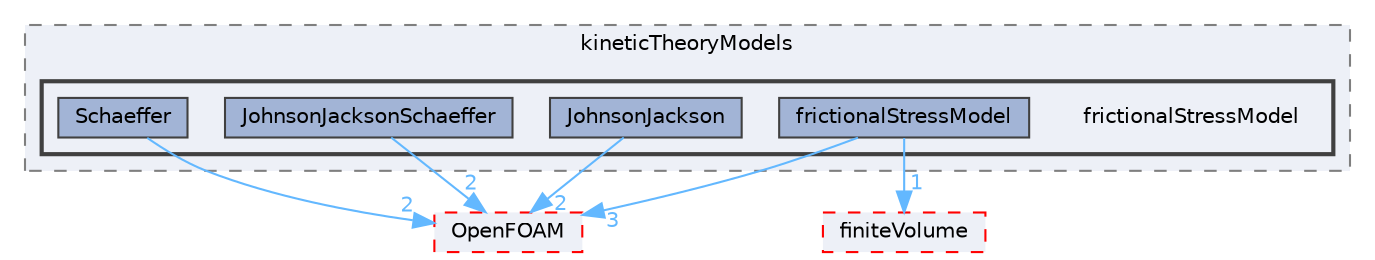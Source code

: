digraph "src/phaseSystemModels/twoPhaseEuler/phaseCompressibleTurbulenceModels/kineticTheoryModels/frictionalStressModel"
{
 // LATEX_PDF_SIZE
  bgcolor="transparent";
  edge [fontname=Helvetica,fontsize=10,labelfontname=Helvetica,labelfontsize=10];
  node [fontname=Helvetica,fontsize=10,shape=box,height=0.2,width=0.4];
  compound=true
  subgraph clusterdir_c85b273aaa84a78c2b3bf2614cf319dc {
    graph [ bgcolor="#edf0f7", pencolor="grey50", label="kineticTheoryModels", fontname=Helvetica,fontsize=10 style="filled,dashed", URL="dir_c85b273aaa84a78c2b3bf2614cf319dc.html",tooltip=""]
  subgraph clusterdir_aa9ac1f124606e715f38feef40e8c60a {
    graph [ bgcolor="#edf0f7", pencolor="grey25", label="", fontname=Helvetica,fontsize=10 style="filled,bold", URL="dir_aa9ac1f124606e715f38feef40e8c60a.html",tooltip=""]
    dir_aa9ac1f124606e715f38feef40e8c60a [shape=plaintext, label="frictionalStressModel"];
  dir_bad37a4f3626ee83a7cbc6fecb114931 [label="frictionalStressModel", fillcolor="#a2b4d6", color="grey25", style="filled", URL="dir_bad37a4f3626ee83a7cbc6fecb114931.html",tooltip=""];
  dir_2ced89019776a7ee08c12ce7dd34e3f5 [label="JohnsonJackson", fillcolor="#a2b4d6", color="grey25", style="filled", URL="dir_2ced89019776a7ee08c12ce7dd34e3f5.html",tooltip=""];
  dir_ab81dc3f5d06064b05283e4db62eb5c4 [label="JohnsonJacksonSchaeffer", fillcolor="#a2b4d6", color="grey25", style="filled", URL="dir_ab81dc3f5d06064b05283e4db62eb5c4.html",tooltip=""];
  dir_3c4126504066b8c490cba789c5086a0d [label="Schaeffer", fillcolor="#a2b4d6", color="grey25", style="filled", URL="dir_3c4126504066b8c490cba789c5086a0d.html",tooltip=""];
  }
  }
  dir_c5473ff19b20e6ec4dfe5c310b3778a8 [label="OpenFOAM", fillcolor="#edf0f7", color="red", style="filled,dashed", URL="dir_c5473ff19b20e6ec4dfe5c310b3778a8.html",tooltip=""];
  dir_9bd15774b555cf7259a6fa18f99fe99b [label="finiteVolume", fillcolor="#edf0f7", color="red", style="filled,dashed", URL="dir_9bd15774b555cf7259a6fa18f99fe99b.html",tooltip=""];
  dir_bad37a4f3626ee83a7cbc6fecb114931->dir_9bd15774b555cf7259a6fa18f99fe99b [headlabel="1", labeldistance=1.5 headhref="dir_001501_001387.html" href="dir_001501_001387.html" color="steelblue1" fontcolor="steelblue1"];
  dir_bad37a4f3626ee83a7cbc6fecb114931->dir_c5473ff19b20e6ec4dfe5c310b3778a8 [headlabel="3", labeldistance=1.5 headhref="dir_001501_002695.html" href="dir_001501_002695.html" color="steelblue1" fontcolor="steelblue1"];
  dir_2ced89019776a7ee08c12ce7dd34e3f5->dir_c5473ff19b20e6ec4dfe5c310b3778a8 [headlabel="2", labeldistance=1.5 headhref="dir_001993_002695.html" href="dir_001993_002695.html" color="steelblue1" fontcolor="steelblue1"];
  dir_ab81dc3f5d06064b05283e4db62eb5c4->dir_c5473ff19b20e6ec4dfe5c310b3778a8 [headlabel="2", labeldistance=1.5 headhref="dir_001999_002695.html" href="dir_001999_002695.html" color="steelblue1" fontcolor="steelblue1"];
  dir_3c4126504066b8c490cba789c5086a0d->dir_c5473ff19b20e6ec4dfe5c310b3778a8 [headlabel="2", labeldistance=1.5 headhref="dir_003430_002695.html" href="dir_003430_002695.html" color="steelblue1" fontcolor="steelblue1"];
}
